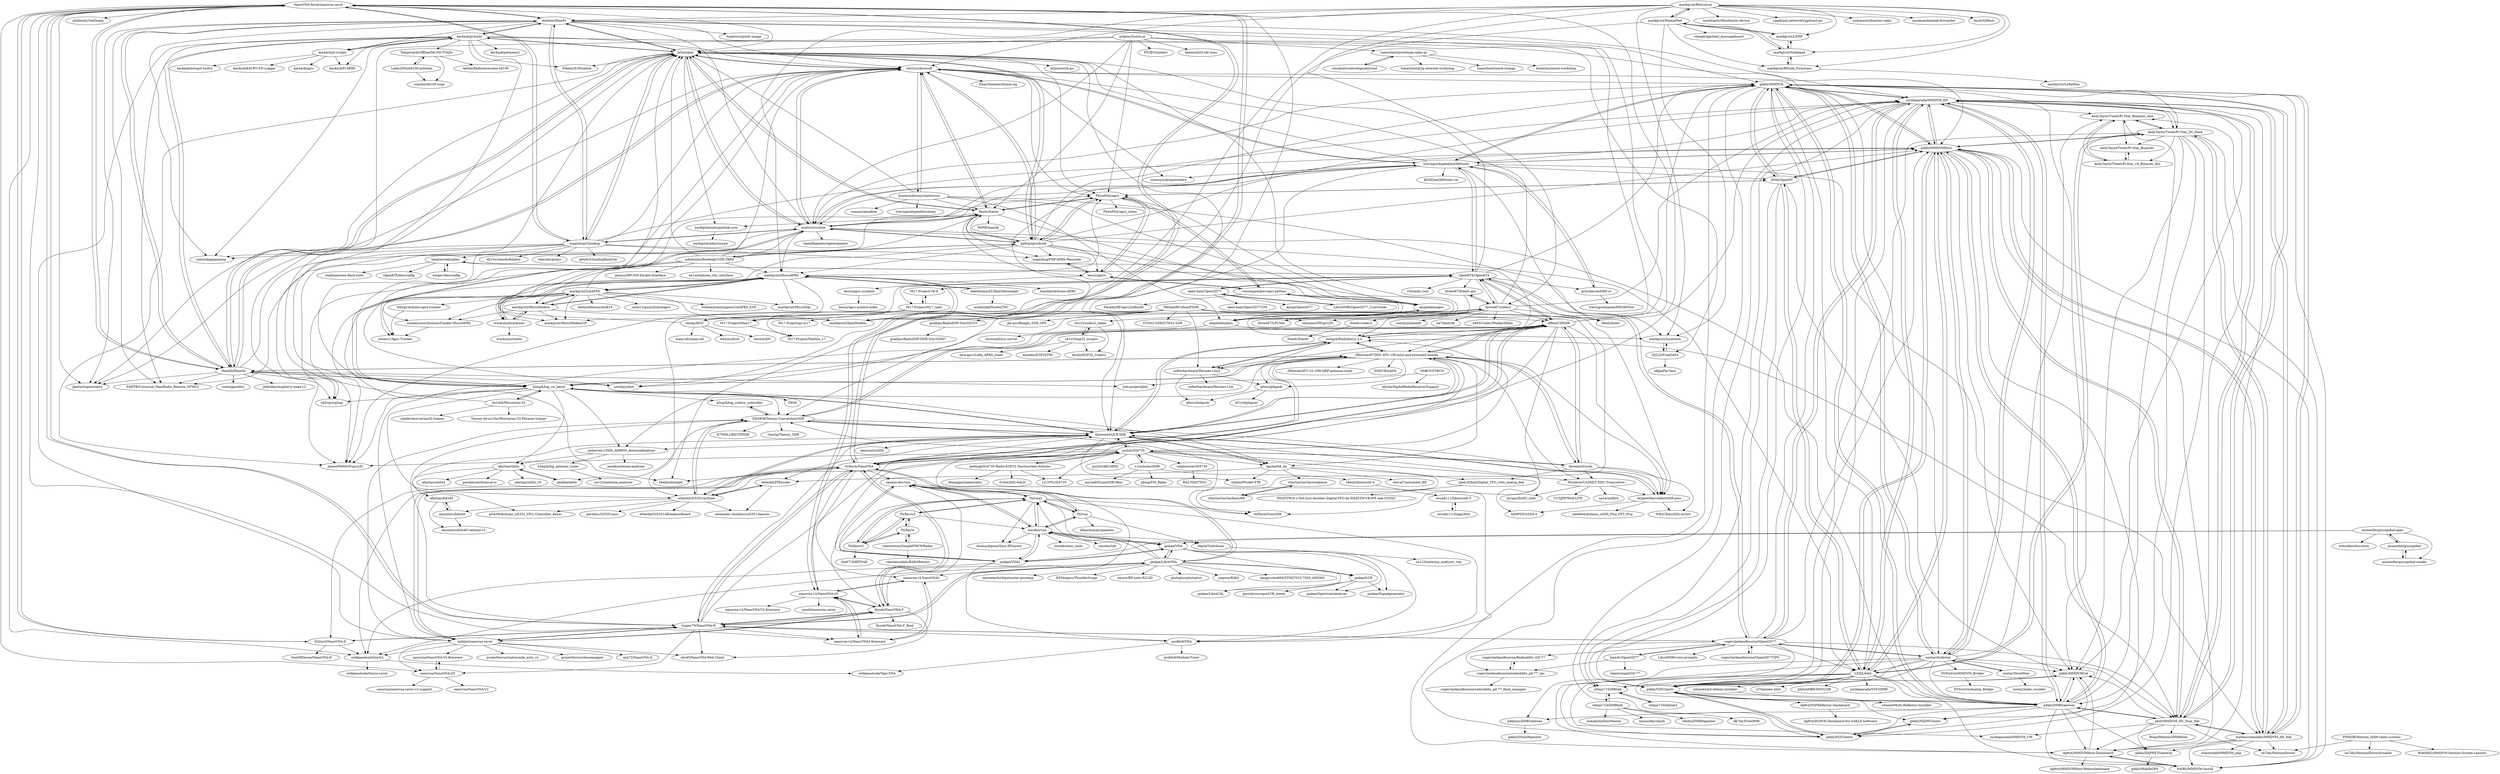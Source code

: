digraph G {
"nanovna/NanoVNA-V2-firmware" -> "nanovna/NanoVNA-QT"
"dslotter/HamPi" -> "km4ack/pi-build"
"dslotter/HamPi" -> "luigifcruz/pisdr-image" ["e"=1]
"dslotter/HamPi" -> "la5nta/pat"
"dslotter/HamPi" -> "km4ack/pi-scripts"
"dslotter/HamPi" -> "jketterl/openwebrx" ["e"=1]
"dslotter/HamPi" -> "g4klx/MMDVM"
"dslotter/HamPi" -> "wb2osz/direwolf"
"dslotter/HamPi" -> "pa3gsb/Radioberry-2.x"
"dslotter/HamPi" -> "nonoo/kappanhang"
"dslotter/HamPi" -> "juribeparada/MMDVM_HS"
"dslotter/HamPi" -> "Hamlib/Hamlib"
"dslotter/HamPi" -> "F4HTB/Universal_HamRadio_Remote_HTML5"
"dslotter/HamPi" -> "magicbug/Cloudlog"
"dslotter/HamPi" -> "NanoVNA-Saver/nanovna-saver"
"dslotter/HamPi" -> "sm0svx/svxlink"
"brannondorsey/chattervox" -> "wb2osz/direwolf"
"brannondorsey/chattervox" -> "markqvist/tncattach"
"brannondorsey/chattervox" -> "Xastir/Xastir"
"brannondorsey/chattervox" -> "ampledata/aprs"
"brannondorsey/chattervox" -> "ampledata/kiss"
"brannondorsey/chattervox" -> "la5nta/pat"
"brannondorsey/chattervox" -> "travisgoodspeed/loraham" ["e"=1]
"brannondorsey/chattervox" -> "sm0svx/svxlink"
"brannondorsey/chattervox" -> "romanz/amodem" ["e"=1]
"nanovna-v2/NanoVNA-QT" -> "nanovna-v2/NanoVNA2-firmware"
"nanovna-v2/NanoVNA-QT" -> "nanovna-v2/NanoVNA2"
"nanovna-v2/NanoVNA-QT" -> "nanovna-v2/NanoVNA-V2-firmware"
"nanovna-v2/NanoVNA-QT" -> "NanoVNA-Saver/nanovna-saver"
"nanovna-v2/NanoVNA-QT" -> "zarath/nanovna-saver"
"nanovna-v2/NanoVNA-QT" -> "flyoob/NanoVNA-F"
"Dfinitski/N7DDC-ATU-100-mini-and-extended-boards" -> "threeme3/QCX-SSB"
"Dfinitski/N7DDC-ATU-100-mini-and-extended-boards" -> "df8oe/UHSDR"
"Dfinitski/N7DDC-ATU-100-mini-and-extended-boards" -> "ArjanteMarvelde/uSDR-pico"
"Dfinitski/N7DDC-ATU-100-mini-and-extended-boards" -> "k3ng/k3ng_cw_keyer"
"Dfinitski/N7DDC-ATU-100-mini-and-extended-boards" -> "Dfinitski/ATU-10-10W-QRP-antenna-tuner"
"Dfinitski/N7DDC-ATU-100-mini-and-extended-boards" -> "softerhardware/Hermes-Lite2"
"Dfinitski/N7DDC-ATU-100-mini-and-extended-boards" -> "g0orx/pihpsdr"
"Dfinitski/N7DDC-ATU-100-mini-and-extended-boards" -> "pa3gsb/Radioberry-2.x"
"Dfinitski/N7DDC-ATU-100-mini-and-extended-boards" -> "ttrftech/NanoVNA"
"Dfinitski/N7DDC-ATU-100-mini-and-extended-boards" -> "kgoba/ft8_lib"
"Dfinitski/N7DDC-ATU-100-mini-and-extended-boards" -> "threeme3/usdx"
"Dfinitski/N7DDC-ATU-100-mini-and-extended-boards" -> "XGudron/UA3REO-DDC-Transceiver"
"Dfinitski/N7DDC-ATU-100-mini-and-extended-boards" -> "Hamlib/Hamlib"
"Dfinitski/N7DDC-ATU-100-mini-and-extended-boards" -> "WB2CBA/ADX"
"Dfinitski/N7DDC-ATU-100-mini-and-extended-boards" -> "jmharvey1/DDS_AD9850_AntennaAnalyzer"
"DiSlord/NanoVNA-D" -> "hugen79/NanoVNA-H"
"DiSlord/NanoVNA-D" -> "OneOfEleven/NanoVNA-H"
"DiSlord/NanoVNA-D" -> "erikkaashoek/tinySA"
"DiSlord/NanoVNA-D" -> "NanoVNA-Saver/nanovna-saver"
"hugen79/NanoVNA-H" -> "ttrftech/NanoVNA"
"hugen79/NanoVNA-H" -> "DiSlord/NanoVNA-D"
"hugen79/NanoVNA-H" -> "flyoob/NanoVNA-F"
"hugen79/NanoVNA-H" -> "mihtjel/nanovna-saver"
"hugen79/NanoVNA-H" -> "NanoVNA-Saver/nanovna-saver"
"hugen79/NanoVNA-H" -> "nanovna/NanoVNA-QT"
"hugen79/NanoVNA-H" -> "threeme3/QCX-SSB"
"hugen79/NanoVNA-H" -> "cho45/NanoVNA-Web-Client"
"hugen79/NanoVNA-H" -> "nanovna-v2/NanoVNA-QT"
"hugen79/NanoVNA-H" -> "rogerclarkmelbourne/OpenGD77"
"hugen79/NanoVNA-H" -> "nanovna-v2/NanoVNA2-firmware"
"hugen79/NanoVNA-H" -> "jankae/LibreVNA"
"hugen79/NanoVNA-H" -> "profdc9/VNA"
"hugen79/NanoVNA-H" -> "DD4WH/Teensy-ConvolutionSDR"
"hugen79/NanoVNA-H" -> "Dfinitski/N7DDC-ATU-100-mini-and-extended-boards"
"pa3gsb/Radioberry-2.x" -> "softerhardware/Hermes-Lite2"
"pa3gsb/Radioberry-2.x" -> "threeme3/QCX-SSB"
"pa3gsb/Radioberry-2.x" -> "g0orx/pihpsdr"
"pa3gsb/Radioberry-2.x" -> "df8oe/UHSDR"
"pa3gsb/Radioberry-2.x" -> "Dfinitski/N7DDC-ATU-100-mini-and-extended-boards"
"pa3gsb/Radioberry-2.x" -> "la5nta/pat"
"pa3gsb/Radioberry-2.x" -> "phl0/MMDVM_HS_Dual_Hat"
"df8oe/UHSDR" -> "threeme3/QCX-SSB"
"df8oe/UHSDR" -> "Dfinitski/N7DDC-ATU-100-mini-and-extended-boards"
"df8oe/UHSDR" -> "DD4WH/Teensy-ConvolutionSDR"
"df8oe/UHSDR" -> "pa3gsb/Radioberry-2.x"
"df8oe/UHSDR" -> "ttrftech/CentSDR"
"df8oe/UHSDR" -> "ArjanteMarvelde/uSDR-pico"
"df8oe/UHSDR" -> "softerhardware/Hermes-Lite2"
"df8oe/UHSDR" -> "mihtjel/nanovna-saver"
"df8oe/UHSDR" -> "ttrftech/NanoVNA"
"df8oe/UHSDR" -> "threeme3/usdx"
"df8oe/UHSDR" -> "g4klx/MMDVM"
"df8oe/UHSDR" -> "OpenRTX/OpenRTX"
"df8oe/UHSDR" -> "k3ng/k3ng_cw_keyer"
"df8oe/UHSDR" -> "juribeparada/MMDVM_HS"
"df8oe/UHSDR" -> "flyoob/NanoVNA-F"
"pu2clr/SI4735" -> "pe0mgb/SI4735-Radio-ESP32-Touchscreen-Arduino"
"pu2clr/SI4735" -> "threeme3/QCX-SSB"
"pu2clr/SI4735" -> "etherkit/Si5351Arduino"
"pu2clr/SI4735" -> "kgoba/ft8_lib"
"pu2clr/SI4735" -> "tjlab-jf3hzb/Digital_VFO_with_analog_dial"
"pu2clr/SI4735" -> "ttrftech/NanoVNA"
"pu2clr/SI4735" -> "threeme3/usdx"
"pu2clr/SI4735" -> "DD4WH/Teensy-ConvolutionSDR"
"pu2clr/SI4735" -> "11tools/msiSDR"
"pu2clr/SI4735" -> "LZ1PPL/Si4735"
"pu2clr/SI4735" -> "ralphxavier/SI4735"
"pu2clr/SI4735" -> "XGudron/UA3REO-DDC-Transceiver"
"pu2clr/SI4735" -> "pa3gsb/Radioberry-2.x"
"pu2clr/SI4735" -> "JamesP6000/WsprryPi" ["e"=1]
"pu2clr/SI4735" -> "pu2clr/AKC695X"
"ge0rg/aprsdroid" -> "Xastir/Xastir"
"ge0rg/aprsdroid" -> "PhirePhly/aprx"
"ge0rg/aprsdroid" -> "johnboiles/BaofengUV5R-TRRS"
"ge0rg/aprsdroid" -> "hessu/aprsc"
"ge0rg/aprsdroid" -> "wb2osz/direwolf"
"ge0rg/aprsdroid" -> "sm0svx/svxlink"
"ge0rg/aprsdroid" -> "la5nta/pat"
"ge0rg/aprsdroid" -> "markqvist/LibAPRS"
"ge0rg/aprsdroid" -> "markqvist/MicroAPRS"
"ge0rg/aprsdroid" -> "ampledata/aprs"
"ge0rg/aprsdroid" -> "ampledata/kiss"
"ge0rg/aprsdroid" -> "g4klx/MMDVM"
"ge0rg/aprsdroid" -> "magicbug/PHP-APRS-Passcode"
"ge0rg/aprsdroid" -> "juribeparada/MMDVM_HS"
"ge0rg/aprsdroid" -> "g4klx/MMDVMHost"
"drowe67/freedv-gui" -> "drowe67/codec2"
"drowe67/freedv-gui" -> "drowe67/LPCNet"
"sh123/codec2_talkie" -> "sh123/esp32_loraprs"
"sh123/codec2_talkie" -> "deulis/ESP32_Codec2"
"markqvist/Reticulum" -> "markqvist/NomadNet"
"markqvist/Reticulum" -> "markqvist/LXMF"
"markqvist/Reticulum" -> "markqvist/Sideband"
"markqvist/Reticulum" -> "markqvist/RNode_Firmware"
"markqvist/Reticulum" -> "meshtastic/Meshtastic-device" ["e"=1]
"markqvist/Reticulum" -> "yggdrasil-network/yggdrasil-go" ["e"=1]
"markqvist/Reticulum" -> "markqvist/tncattach"
"markqvist/Reticulum" -> "markqvist/OpenModem"
"markqvist/Reticulum" -> "wb2osz/direwolf"
"markqvist/Reticulum" -> "sudomesh/disaster-radio" ["e"=1]
"markqvist/Reticulum" -> "paulmandal/atak-forwarder" ["e"=1]
"markqvist/Reticulum" -> "dslotter/HamPi"
"markqvist/Reticulum" -> "drowe67/codec2"
"markqvist/Reticulum" -> "markqvist/MicroAPRS"
"markqvist/Reticulum" -> "faydr/QMesh" ["e"=1]
"ttrftech/NanoVNA" -> "hugen79/NanoVNA-H"
"ttrftech/NanoVNA" -> "mihtjel/nanovna-saver"
"ttrftech/NanoVNA" -> "flyoob/NanoVNA-F"
"ttrftech/NanoVNA" -> "NanoVNA-Saver/nanovna-saver"
"ttrftech/NanoVNA" -> "jankae/LibreVNA"
"ttrftech/NanoVNA" -> "Dfinitski/N7DDC-ATU-100-mini-and-extended-boards"
"ttrftech/NanoVNA" -> "threeme3/QCX-SSB"
"ttrftech/NanoVNA" -> "DiSlord/NanoVNA-D"
"ttrftech/NanoVNA" -> "f4exb/sdrangel" ["e"=1]
"ttrftech/NanoVNA" -> "nanovna-v2/NanoVNA2"
"ttrftech/NanoVNA" -> "pu2clr/SI4735"
"ttrftech/NanoVNA" -> "erikkaashoek/tinySA"
"ttrftech/NanoVNA" -> "nanovna-v2/NanoVNA-QT"
"ttrftech/NanoVNA" -> "xaxaxa-dev/vna"
"ttrftech/NanoVNA" -> "df8oe/UHSDR"
"Ttl/vna2" -> "Ttl/vna"
"Ttl/vna2" -> "loxodes/vna"
"Ttl/vna2" -> "xaxaxa-dev/vna"
"Ttl/vna2" -> "Ttl/fmcw3"
"Ttl/vna2" -> "jankae/VNA"
"Ttl/vna2" -> "profdc9/VNA"
"Ttl/vna2" -> "Ttl/fmcw2"
"Ttl/vna2" -> "jankae/VNA2"
"Ttl/vna2" -> "ttrftech/CentSDR"
"Ttl/vna2" -> "thomaslepoix/Qucs-RFlayout" ["e"=1]
"markqvist/MicroAPRS" -> "markqvist/MicroModem"
"markqvist/MicroAPRS" -> "markqvist/LibAPRS"
"markqvist/MicroAPRS" -> "markqvist/OpenModem"
"markqvist/MicroAPRS" -> "stanleyseow/ArduinoTracker-MicroAPRS"
"markqvist/MicroAPRS" -> "markqvist/MicroModemGP"
"markqvist/MicroAPRS" -> "trackuino/trackuino"
"markqvist/MicroAPRS" -> "jweers1/Aprs-Tracker"
"markqvist/MicroAPRS" -> "markqvist/MicroDigi"
"markqvist/MicroAPRS" -> "dalethomas81/HamMessenger"
"markqvist/MicroAPRS" -> "handiko/Arduino-APRS"
"markqvist/MicroAPRS" -> "JamesP6000/WsprryPi" ["e"=1]
"markqvist/MicroAPRS" -> "PhirePhly/aprx"
"Hamlib/Hamlib" -> "la5nta/pat"
"Hamlib/Hamlib" -> "csete/gpredict" ["e"=1]
"Hamlib/Hamlib" -> "wb2osz/direwolf"
"Hamlib/Hamlib" -> "k3ng/k3ng_cw_keyer"
"Hamlib/Hamlib" -> "ok2cqr/cqrlog"
"Hamlib/Hamlib" -> "km4ack/pi-build"
"Hamlib/Hamlib" -> "Dfinitski/N7DDC-ATU-100-mini-and-extended-boards"
"Hamlib/Hamlib" -> "jketterl/openwebrx" ["e"=1]
"Hamlib/Hamlib" -> "dslotter/HamPi"
"Hamlib/Hamlib" -> "Xastir/Xastir"
"Hamlib/Hamlib" -> "jtdx-project/jtdx"
"Hamlib/Hamlib" -> "F4HTB/Universal_HamRadio_Remote_HTML5"
"Hamlib/Hamlib" -> "jekhokie/raspberry-noaa-v2" ["e"=1]
"Hamlib/Hamlib" -> "szechyjs/dsd" ["e"=1]
"Hamlib/Hamlib" -> "NanoVNA-Saver/nanovna-saver"
"markqvist/MicroModem" -> "markqvist/MicroAPRS"
"markqvist/MicroModem" -> "markqvist/LibAPRS"
"markqvist/MicroModem" -> "markqvist/MicroModemGP"
"markqvist/MicroModem" -> "trackuino/trackuino"
"markqvist/MicroModem" -> "markqvist/OpenModem"
"markqvist/MicroModem" -> "stanleyseow/ArduinoTracker-MicroAPRS"
"travisgoodspeed/md380tools" -> "pchickey/md380-re"
"travisgoodspeed/md380tools" -> "g4klx/MMDVMHost"
"travisgoodspeed/md380tools" -> "g4klx/MMDVM"
"travisgoodspeed/md380tools" -> "juribeparada/MMDVM_HS"
"travisgoodspeed/md380tools" -> "wb2osz/direwolf"
"travisgoodspeed/md380tools" -> "OpenRTX/OpenRTX"
"travisgoodspeed/md380tools" -> "szechyjs/dsd" ["e"=1]
"travisgoodspeed/md380tools" -> "KD4Z/md380tools-vm"
"travisgoodspeed/md380tools" -> "simonyiszk/openwebrx" ["e"=1]
"travisgoodspeed/md380tools" -> "sm0svx/svxlink"
"travisgoodspeed/md380tools" -> "f4exb/dsdcc" ["e"=1]
"travisgoodspeed/md380tools" -> "mathisschmieder/MMDVM_HS_Hat"
"travisgoodspeed/md380tools" -> "la5nta/pat"
"travisgoodspeed/md380tools" -> "f4exb/sdrangel" ["e"=1]
"travisgoodspeed/md380tools" -> "dl5di/OpenDV"
"ericek111/libmirisdr-5" -> "ericek111/SoapyMiri"
"open-ham/OpenGD77" -> "LibreDMR/OpenGD77_UserGuide"
"open-ham/OpenGD77" -> "open-ham/OpenGD77CPS"
"open-ham/OpenGD77" -> "OpenRTX/OpenRTX"
"open-ham/OpenGD77" -> "ajorg/OpenGD77"
"skuep/AIOC" -> "wb2osz/hrot"
"skuep/AIOC" -> "tmiw/ezDV" ["e"=1]
"skuep/AIOC" -> "drowe67/codec2"
"skuep/AIOC" -> "la5nta/pat"
"skuep/AIOC" -> "maia-sdr/maia-sdr" ["e"=1]
"DD4WH/Teensy-ConvolutionSDR" -> "K7MDL2/KEITHSDR"
"DD4WH/Teensy-ConvolutionSDR" -> "threeme3/QCX-SSB"
"DD4WH/Teensy-ConvolutionSDR" -> "etherkit/Si5351Arduino"
"DD4WH/Teensy-ConvolutionSDR" -> "rheslip/Teensy_SDR"
"DD4WH/Teensy-ConvolutionSDR" -> "ttrftech/CentSDR"
"DD4WH/Teensy-ConvolutionSDR" -> "k3ng/k3ng_rotator_controller"
"DD4WH/Teensy-ConvolutionSDR" -> "df8oe/UHSDR"
"DD4WH/Teensy-ConvolutionSDR" -> "phdlee/ubitx"
"DD4WH/Teensy-ConvolutionSDR" -> "ArjanteMarvelde/uSDR-pico"
"loxodes/vna" -> "Ttl/vna2"
"loxodes/vna" -> "xaxaxa-dev/vna"
"loxodes/vna" -> "jankae/VNA"
"loxodes/vna" -> "Ttl/vna"
"loxodes/vna" -> "jankae/VNA2"
"loxodes/vna" -> "thomaslepoix/Qucs-RFlayout" ["e"=1]
"loxodes/vna" -> "loxodes/tdr"
"loxodes/vna" -> "loxodes/emc_tools"
"loxodes/vna" -> "f4goh/VnArduino"
"wb2osz/direwolf" -> "la5nta/pat"
"wb2osz/direwolf" -> "Xastir/Xastir"
"wb2osz/direwolf" -> "Hamlib/Hamlib"
"wb2osz/direwolf" -> "travisgoodspeed/md380tools"
"wb2osz/direwolf" -> "ge0rg/aprsdroid"
"wb2osz/direwolf" -> "sm0svx/svxlink"
"wb2osz/direwolf" -> "PhirePhly/aprx"
"wb2osz/direwolf" -> "g4klx/MMDVM"
"wb2osz/direwolf" -> "g4klx/MMDVMHost"
"wb2osz/direwolf" -> "jketterl/openwebrx" ["e"=1]
"wb2osz/direwolf" -> "brannondorsey/chattervox"
"wb2osz/direwolf" -> "simonyiszk/openwebrx" ["e"=1]
"wb2osz/direwolf" -> "EliasOenal/multimon-ng" ["e"=1]
"wb2osz/direwolf" -> "f4exb/sdrangel" ["e"=1]
"wb2osz/direwolf" -> "szechyjs/dsd" ["e"=1]
"flyoob/NanoVNA-F" -> "mihtjel/nanovna-saver"
"flyoob/NanoVNA-F" -> "ttrftech/NanoVNA"
"flyoob/NanoVNA-F" -> "hugen79/NanoVNA-H"
"flyoob/NanoVNA-F" -> "nanovna-v2/NanoVNA-QT"
"flyoob/NanoVNA-F" -> "flyoob/NanoVNA-F_Boot"
"flyoob/NanoVNA-F" -> "cho45/NanoVNA-Web-Client"
"flyoob/NanoVNA-F" -> "xaxaxa-dev/vna"
"mihtjel/nanovna-saver" -> "ttrftech/NanoVNA"
"mihtjel/nanovna-saver" -> "flyoob/NanoVNA-F"
"mihtjel/nanovna-saver" -> "hugen79/NanoVNA-H"
"mihtjel/nanovna-saver" -> "cho45/NanoVNA-Web-Client"
"mihtjel/nanovna-saver" -> "nanovna/NanoVNA-QT"
"mihtjel/nanovna-saver" -> "projecthorus/radiosonde_auto_rx" ["e"=1]
"mihtjel/nanovna-saver" -> "projecthorus/chasemapper" ["e"=1]
"mihtjel/nanovna-saver" -> "nanovna/NanoVNA-V2-firmware"
"mihtjel/nanovna-saver" -> "qrp73/NanoVNA-Q"
"mihtjel/nanovna-saver" -> "erikkaashoek/tinySA"
"mihtjel/nanovna-saver" -> "DD4WH/Teensy-ConvolutionSDR"
"threeme3/usdx" -> "ArjanteMarvelde/uSDR-pico"
"threeme3/usdx" -> "Dfinitski/N7DDC-ATU-100-mini-and-extended-boards"
"threeme3/usdx" -> "pu2clr/SI4735"
"threeme3/usdx" -> "XGudron/UA3REO-DDC-Transceiver"
"threeme3/usdx" -> "tjlab-jf3hzb/Digital_VFO_with_analog_dial"
"threeme3/usdx" -> "df8oe/UHSDR"
"threeme3/usdx" -> "WB2CBA/uSDX-mOnO"
"urlgrey/hsmm-pi" -> "sm0svx/svxlink"
"urlgrey/hsmm-pi" -> "tomeshnet/prototype-cjdns-pi"
"urlgrey/hsmm-pi" -> "la5nta/pat"
"urlgrey/hsmm-pi" -> "threeme3/WsprryPi" ["e"=1]
"urlgrey/hsmm-pi" -> "Xastir/Xastir"
"urlgrey/hsmm-pi" -> "JamesP6000/WsprryPi" ["e"=1]
"urlgrey/hsmm-pi" -> "PhirePhly/aprx"
"urlgrey/hsmm-pi" -> "keenerd/rtl-sdr-misc" ["e"=1]
"urlgrey/hsmm-pi" -> "F5OEO/rpidatv" ["e"=1]
"drowe67/codec2" -> "drowe67/freedv-gui"
"drowe67/codec2" -> "drowe67/LPCNet"
"drowe67/codec2" -> "sh123/codec2_talkie"
"drowe67/codec2" -> "OpenRTX/OpenRTX"
"drowe67/codec2" -> "f4exb/dsdcc" ["e"=1]
"drowe67/codec2" -> "szechyjs/mbelib" ["e"=1]
"drowe67/codec2" -> "pa3gsb/Radioberry-2.x"
"drowe67/codec2" -> "wb2osz/direwolf"
"drowe67/codec2" -> "szechyjs/dsd" ["e"=1]
"drowe67/codec2" -> "ha7ilm/csdr" ["e"=1]
"drowe67/codec2" -> "df8oe/UHSDR"
"drowe67/codec2" -> "freedv/codec2"
"drowe67/codec2" -> "juribeparada/MMDVM_HS"
"drowe67/codec2" -> "skuep/AIOC"
"drowe67/codec2" -> "x893/Codec2WalkieTalkie"
"f4exb/libmirisdr-4" -> "ericek111/libmirisdr-5"
"Links2004/x6100-armbian" -> "TemporarilyOffline/X6100-TOADs"
"Links2004/x6100-armbian" -> "sstjohn/x6100-wspr"
"XGudron/UA3REO-DDC-Transceiver" -> "UU5JPP/Wolf-LITE"
"XGudron/UA3REO-DDC-Transceiver" -> "ua1arn/hftrx"
"XGudron/UA3REO-DDC-Transceiver" -> "ArjanteMarvelde/uSDR-pico"
"XGudron/UA3REO-DDC-Transceiver" -> "ik1xpv/ExtIO_sddc" ["e"=1]
"johnboiles/BaofengUV5R-TRRS" -> "ge0rg/aprsdroid"
"johnboiles/BaofengUV5R-TRRS" -> "markqvist/MicroAPRS"
"johnboiles/BaofengUV5R-TRRS" -> "markqvist/MicroModem"
"johnboiles/BaofengUV5R-TRRS" -> "wb2osz/direwolf"
"johnboiles/BaofengUV5R-TRRS" -> "jaymzx/RPi-WD-Packet-Interface"
"johnboiles/BaofengUV5R-TRRS" -> "la5nta/pat"
"johnboiles/BaofengUV5R-TRRS" -> "sm0svx/svxlink"
"johnboiles/BaofengUV5R-TRRS" -> "JamesP6000/WsprryPi" ["e"=1]
"johnboiles/BaofengUV5R-TRRS" -> "4x1md/phone_rtty_interface"
"johnboiles/BaofengUV5R-TRRS" -> "markqvist/MicroModemGP"
"magicbug/Cloudlog" -> "ok2cqr/cqrlog"
"magicbug/Cloudlog" -> "la5nta/pat"
"magicbug/Cloudlog" -> "jketterl/openwebrx" ["e"=1]
"magicbug/Cloudlog" -> "sm0svx/svxlink"
"magicbug/Cloudlog" -> "wb2osz/direwolf"
"magicbug/Cloudlog" -> "dslotter/HamPi"
"magicbug/Cloudlog" -> "dh1tw/remoteRotator"
"magicbug/Cloudlog" -> "g4klx/MMDVMHost"
"magicbug/Cloudlog" -> "hmatuschek/qdmr"
"magicbug/Cloudlog" -> "ctjacobs/pyqso"
"magicbug/Cloudlog" -> "nonoo/kappanhang"
"magicbug/Cloudlog" -> "magicbug/PHP-APRS-Passcode"
"magicbug/Cloudlog" -> "g0wfv/CloudlogBashCat"
"magicbug/Cloudlog" -> "NanoVNA-Saver/nanovna-saver"
"magicbug/Cloudlog" -> "Dfinitski/N7DDC-ATU-100-mini-and-extended-boards"
"lukeweston/SimpleFMCWRadar" -> "Ttl/fmcw"
"lukeweston/SimpleFMCWRadar" -> "reactancelabs/RADARduino"
"jankae/LibreVNA" -> "jankae/VNA"
"jankae/LibreVNA" -> "ttrftech/NanoVNA"
"jankae/LibreVNA" -> "nanovna-v2/NanoVNA2"
"jankae/LibreVNA" -> "Ttl/vna2"
"jankae/LibreVNA" -> "hugen79/NanoVNA-H"
"jankae/LibreVNA" -> "jankae/LCR"
"jankae/LibreVNA" -> "jankae/LibreCAL"
"jankae/LibreVNA" -> "loxodes/vna"
"jankae/LibreVNA" -> "plutoplus/plutoplus" ["e"=1]
"jankae/LibreVNA" -> "yaqwsx/KiKit" ["e"=1]
"jankae/LibreVNA" -> "kangyuzhe666/ZYNQ7010-7020_AD9363" ["e"=1]
"jankae/LibreVNA" -> "newaetech/chipshouter-picoemp" ["e"=1]
"jankae/LibreVNA" -> "EEVengers/ThunderScope" ["e"=1]
"jankae/LibreVNA" -> "easyw/RF-tools-KiCAD" ["e"=1]
"jankae/LibreVNA" -> "erikkaashoek/tinySA"
"MichaelRColton/PSDR" -> "df8oe/UHSDR"
"MichaelRColton/PSDR" -> "ttrftech/CentSDR"
"MichaelRColton/PSDR" -> "JamesP6000/WsprryPi" ["e"=1]
"MichaelRColton/PSDR" -> "etherkit/Si5351Arduino"
"MichaelRColton/PSDR" -> "gcallipo/RadioDSP-Stm32f103"
"MichaelRColton/PSDR" -> "DD4WH/Teensy-ConvolutionSDR"
"MichaelRColton/PSDR" -> "STM32-SDR/STM32-SDR"
"MichaelRColton/PSDR" -> "ArjanteMarvelde/uSDR-pico"
"MichaelRColton/PSDR" -> "threeme3/WsprryPi" ["e"=1]
"MichaelRColton/PSDR" -> "softerhardware/Hermes-Lite2"
"MichaelRColton/PSDR" -> "jks-prv/Beagle_SDR_GPS" ["e"=1]
"nanovna-v2/NanoVNA2" -> "nanovna-v2/NanoVNA2-firmware"
"nanovna-v2/NanoVNA2" -> "nanovna-v2/NanoVNA-QT"
"afarhan/ubitx" -> "phdlee/ubitx"
"afarhan/ubitx" -> "afarhan/bitx40"
"afarhan/ubitx" -> "pavelmc/arduino-arcs"
"afarhan/ubitx" -> "afarhan/ubitx_v5"
"afarhan/ubitx" -> "afarhan/ubitx4"
"ArjanteMarvelde/uSDR-pico" -> "KD9PDP/uSDX-x"
"ArjanteMarvelde/uSDR-pico" -> "threeme3/QCX-SSB"
"ArjanteMarvelde/uSDR-pico" -> "kaefe64/Arduino_uSDX_Pico_FFT_Proj"
"ArjanteMarvelde/uSDR-pico" -> "WB2CBA/uSDX-mOnO"
"jankae/VNA" -> "jankae/VNA2"
"jankae/VNA" -> "jankae/Signalgenerator"
"jankae/VNA" -> "jankae/SpectrumAnalyzer"
"jankae/VNA" -> "loxodes/vna"
"jankae/VNA" -> "jankae/LibreVNA"
"jankae/VNA" -> "jankae/LCR"
"jankae/VNA" -> "profdc9/VNA"
"jankae/VNA2" -> "jankae/VNA"
"jankae/VNA2" -> "loxodes/vna"
"jankae/VNA2" -> "xaxaxa-dev/vna"
"jankae/VNA2" -> "profdc9/VNA"
"jankae/VNA2" -> "erikkaashoek/tinySA"
"LX3JL/xlxd" -> "n5amd/xlxd-debian-installer"
"LX3JL/xlxd" -> "n0mjs710/HBlink"
"LX3JL/xlxd" -> "g4klx/YSFClients"
"LX3JL/xlxd" -> "g4klx/MMDVMHost"
"LX3JL/xlxd" -> "N4IRS/MMDVM-Install"
"LX3JL/xlxd" -> "g4klx/DMRGateway"
"LX3JL/xlxd" -> "AndyTaylorTweet/Pi-Star_DV_Dash"
"LX3JL/xlxd" -> "dl5di/OpenDV"
"LX3JL/xlxd" -> "juribeparada/YSF2DMR"
"LX3JL/xlxd" -> "n7tae/new-xlxd"
"LX3JL/xlxd" -> "juribeparada/MMDVM_HS"
"LX3JL/xlxd" -> "juribeparada/MMDVM_CM"
"LX3JL/xlxd" -> "phl0/AMBE3003USB"
"LX3JL/xlxd" -> "g4klx/P25Clients"
"jankae/LCR" -> "jankae/SpectrumAnalyzer"
"jankae/LCR" -> "jankae/Signalgenerator"
"jankae/LCR" -> "jankae/LibreCAL"
"jankae/LCR" -> "gavinlyonsrepo/LCR_meter"
"gcallipo/RadioDSP-Stm32f103" -> "gcallipo/RadioDSP-DNR-Stm32f407"
"markqvist/NomadNet" -> "markqvist/Sideband"
"markqvist/NomadNet" -> "markqvist/LXMF"
"markqvist/NomadNet" -> "markqvist/Reticulum"
"markqvist/NomadNet" -> "markqvist/RNode_Firmware"
"markqvist/NomadNet" -> "markqvist/OpenModem"
"markqvist/NomadNet" -> "markqvist/tncattach"
"markqvist/NomadNet" -> "chengtripp/lxmf_messageboard"
"NanoVNA-Saver/nanovna-saver" -> "hugen79/NanoVNA-H"
"NanoVNA-Saver/nanovna-saver" -> "nanovna-v2/NanoVNA-QT"
"NanoVNA-Saver/nanovna-saver" -> "ttrftech/NanoVNA"
"NanoVNA-Saver/nanovna-saver" -> "DiSlord/NanoVNA-D"
"NanoVNA-Saver/nanovna-saver" -> "erikkaashoek/tinySA"
"NanoVNA-Saver/nanovna-saver" -> "threeme3/QCX-SSB"
"NanoVNA-Saver/nanovna-saver" -> "nanovna-v2/NanoVNA2-firmware"
"NanoVNA-Saver/nanovna-saver" -> "flyoob/NanoVNA-F"
"NanoVNA-Saver/nanovna-saver" -> "nanovna/NanoVNA-QT"
"NanoVNA-Saver/nanovna-saver" -> "dslotter/HamPi"
"NanoVNA-Saver/nanovna-saver" -> "magicbug/Cloudlog"
"NanoVNA-Saver/nanovna-saver" -> "Hamlib/Hamlib"
"NanoVNA-Saver/nanovna-saver" -> "jketterl/openwebrx" ["e"=1]
"NanoVNA-Saver/nanovna-saver" -> "la5nta/pat"
"NanoVNA-Saver/nanovna-saver" -> "altillimity/SatDump" ["e"=1]
"TemporarilyOffline/X6100-TOADs" -> "Links2004/x6100-armbian"
"TemporarilyOffline/X6100-TOADs" -> "AetherRadio/awesome-x6100"
"TemporarilyOffline/X6100-TOADs" -> "sstjohn/x6100-wspr"
"markqvist/Sideband" -> "markqvist/LXMF"
"markqvist/Sideband" -> "markqvist/NomadNet"
"markqvist/Sideband" -> "markqvist/RNode_Firmware"
"billygr/arduino-aprs-tracker" -> "jweers1/Aprs-Tracker"
"trackuino/trackuino" -> "trackuino/shield"
"trackuino/trackuino" -> "markqvist/LibAPRS"
"trackuino/trackuino" -> "markqvist/MicroAPRS"
"trackuino/trackuino" -> "markqvist/MicroModem"
"azonenberg/scopehal-apps" -> "azonenberg/scopehal"
"azonenberg/scopehal-apps" -> "azonenberg/scopehal-cmake"
"azonenberg/scopehal-apps" -> "jankae/VNA"
"azonenberg/scopehal-apps" -> "jankae/VNA2"
"azonenberg/scopehal-apps" -> "orbcode/orbuculum" ["e"=1]
"Ttl/fmcw" -> "Ttl/fmcw2"
"Ttl/fmcw" -> "lukeweston/SimpleFMCWRadar"
"Ttl/fmcw" -> "Ttl/fmcw3"
"markqvist/LXMF" -> "markqvist/Sideband"
"markqvist/LXMF" -> "markqvist/NomadNet"
"cloudnativedevelopment/cnd" -> "tomeshnet/prototype-cjdns-pi"
"k3ng/k3ng_cw_keyer" -> "threeme3/QCX-SSB"
"k3ng/k3ng_cw_keyer" -> "Dfinitski/N7DDC-ATU-100-mini-and-extended-boards"
"k3ng/k3ng_cw_keyer" -> "oe1wkl/Morserino-32"
"k3ng/k3ng_cw_keyer" -> "JamesP6000/WsprryPi" ["e"=1]
"k3ng/k3ng_cw_keyer" -> "k3ng/k3ng_rotator_controller"
"k3ng/k3ng_cw_keyer" -> "ok2cqr/cqrlog"
"k3ng/k3ng_cw_keyer" -> "sm0svx/svxlink"
"k3ng/k3ng_cw_keyer" -> "etherkit/Si5351Arduino"
"k3ng/k3ng_cw_keyer" -> "la5nta/pat"
"k3ng/k3ng_cw_keyer" -> "DD4WH/Teensy-ConvolutionSDR"
"k3ng/k3ng_cw_keyer" -> "afarhan/ubitx"
"k3ng/k3ng_cw_keyer" -> "kgoba/ft8_lib"
"k3ng/k3ng_cw_keyer" -> "Hamlib/Hamlib"
"k3ng/k3ng_cw_keyer" -> "jmharvey1/DDS_AD9850_AntennaAnalyzer"
"k3ng/k3ng_cw_keyer" -> "Tlf/tlf"
"nostar/DroidStar" -> "nostar/dudestar"
"nostar/DroidStar" -> "nostar/imbe_vocoder"
"N4IRS/MMDVM-Install" -> "dg9vh/MMDVMHost-Dashboard"
"g4klx/DMRGateway" -> "g4klx/MMDVMCal"
"g4klx/DMRGateway" -> "g4klx/MMDVMHost"
"g4klx/DMRGateway" -> "g4klx/YSFClients"
"g4klx/DMRGateway" -> "g4klx/NXDNClients"
"g4klx/DMRGateway" -> "g4klx/MMDVM"
"g4klx/DMRGateway" -> "g4klx/P25Clients"
"g4klx/DMRGateway" -> "N4IRS/MMDVM-Install"
"g4klx/DMRGateway" -> "dg9vh/MMDVMHost-Dashboard"
"g4klx/DMRGateway" -> "juribeparada/MMDVM_HS"
"g4klx/DMRGateway" -> "g4klx/DAPNETGateway"
"g4klx/DMRGateway" -> "phl0/MMDVM_HS_Dual_Hat"
"g4klx/DMRGateway" -> "g4klx/ircDDBGateway"
"g4klx/DMRGateway" -> "AndyTaylorTweet/Pi-Star_Binaries_sbin"
"g4klx/MMDVMHost" -> "g4klx/MMDVM"
"g4klx/MMDVMHost" -> "juribeparada/MMDVM_HS"
"g4klx/MMDVMHost" -> "g4klx/DMRGateway"
"g4klx/MMDVMHost" -> "g4klx/MMDVMCal"
"g4klx/MMDVMHost" -> "g4klx/YSFClients"
"g4klx/MMDVMHost" -> "dg9vh/MMDVMHost-Dashboard"
"g4klx/MMDVMHost" -> "AndyTaylorTweet/Pi-Star_DV_Dash"
"g4klx/MMDVMHost" -> "dl5di/OpenDV"
"g4klx/MMDVMHost" -> "LX3JL/xlxd"
"g4klx/MMDVMHost" -> "phl0/MMDVM_HS_Dual_Hat"
"g4klx/MMDVMHost" -> "g4klx/P25Clients"
"g4klx/MMDVMHost" -> "mathisschmieder/MMDVM_HS_Hat"
"g4klx/MMDVMHost" -> "N4IRS/MMDVM-Install"
"g4klx/MMDVMHost" -> "nostar/dudestar"
"g4klx/MMDVMHost" -> "travisgoodspeed/md380tools"
"g4klx/P25Clients" -> "g4klx/NXDNClients"
"g4klx/P25Clients" -> "g4klx/YSFClients"
"juribeparada/MMDVM_HS" -> "g4klx/MMDVMHost"
"juribeparada/MMDVM_HS" -> "mathisschmieder/MMDVM_HS_Hat"
"juribeparada/MMDVM_HS" -> "g4klx/MMDVM"
"juribeparada/MMDVM_HS" -> "phl0/MMDVM_HS_Dual_Hat"
"juribeparada/MMDVM_HS" -> "AndyTaylorTweet/Pi-Star_DV_Dash"
"juribeparada/MMDVM_HS" -> "g4klx/DMRGateway"
"juribeparada/MMDVM_HS" -> "nostar/dudestar"
"juribeparada/MMDVM_HS" -> "g4klx/YSFClients"
"juribeparada/MMDVM_HS" -> "g4klx/MMDVMCal"
"juribeparada/MMDVM_HS" -> "n0mjs710/HBlink"
"juribeparada/MMDVM_HS" -> "rogerclarkmelbourne/OpenGD77"
"juribeparada/MMDVM_HS" -> "dg9vh/MMDVMHost-Dashboard"
"juribeparada/MMDVM_HS" -> "g4klx/P25Clients"
"juribeparada/MMDVM_HS" -> "AndyTaylorTweet/Pi-Star_Binaries_sbin"
"juribeparada/MMDVM_HS" -> "LX3JL/xlxd"
"n0mjs710/HBlink" -> "n0mjs710/hblink3"
"n0mjs710/HBlink" -> "n0mjs710/DMRlink"
"k3ng/k3ng_rotator_controller" -> "DD4WH/Teensy-ConvolutionSDR"
"DJ2LS/FreeDATA" -> "n8jja/Pat-Vara"
"DJ2LS/FreeDATA" -> "markqvist/tncattach"
"M17-Project/M17_spec" -> "M17-Project/TR-9"
"M17-Project/M17_spec" -> "M17-Project/Module_17"
"M17-Project/M17_spec" -> "M17-Project/Mini17"
"M17-Project/M17_spec" -> "M17-Project/gr-m17"
"M17-Project/Mini17" -> "M17-Project/Module_17"
"M17-Project/TR-9" -> "M17-Project/M17_spec"
"kgoba/ft8_lib" -> "rtmrtmrtmrtm/weakmon"
"kgoba/ft8_lib" -> "rtmrtmrtmrtm/basicft8"
"kgoba/ft8_lib" -> "chillmf/Pocket-FT8"
"kgoba/ft8_lib" -> "etherkit/JTEncode"
"kgoba/ft8_lib" -> "ckoval7/automate_ft8"
"kgoba/ft8_lib" -> "threeme3/QCX-SSB"
"pchickey/md380-re" -> "travisgoodspeed/MD380Tool"
"pchickey/md380-re" -> "travisgoodspeed/md380tools"
"sm0svx/svxlink" -> "g4klx/MMDVMHost"
"sm0svx/svxlink" -> "la5nta/pat"
"sm0svx/svxlink" -> "Xastir/Xastir"
"sm0svx/svxlink" -> "wb2osz/direwolf"
"sm0svx/svxlink" -> "ge0rg/aprsdroid"
"sm0svx/svxlink" -> "k3ng/k3ng_cw_keyer"
"sm0svx/svxlink" -> "juribeparada/MMDVM_HS"
"sm0svx/svxlink" -> "travisgoodspeed/md380tools"
"sm0svx/svxlink" -> "OpenRepeater/openrepeater"
"sm0svx/svxlink" -> "g4klx/MMDVM"
"sm0svx/svxlink" -> "F4HTB/Universal_HamRadio_Remote_HTML5"
"sm0svx/svxlink" -> "g4klx/DMRGateway"
"sm0svx/svxlink" -> "markqvist/MicroAPRS"
"sm0svx/svxlink" -> "LX3JL/xlxd"
"sm0svx/svxlink" -> "magicbug/Cloudlog"
"threeme3/QCX-SSB" -> "ArjanteMarvelde/uSDR-pico"
"threeme3/QCX-SSB" -> "DD4WH/Teensy-ConvolutionSDR"
"threeme3/QCX-SSB" -> "df8oe/UHSDR"
"threeme3/QCX-SSB" -> "Dfinitski/N7DDC-ATU-100-mini-and-extended-boards"
"threeme3/QCX-SSB" -> "etherkit/Si5351Arduino"
"threeme3/QCX-SSB" -> "k3ng/k3ng_cw_keyer"
"threeme3/QCX-SSB" -> "chillmf/Pocket-FT8"
"threeme3/QCX-SSB" -> "kgoba/ft8_lib"
"threeme3/QCX-SSB" -> "pa3gsb/Radioberry-2.x"
"threeme3/QCX-SSB" -> "prt459/Arduino_si5351_VFO_Controller_Keyer"
"threeme3/QCX-SSB" -> "kamocat/uSDX"
"threeme3/QCX-SSB" -> "KD9PDP/uSDX-x"
"threeme3/QCX-SSB" -> "jmharvey1/DDS_AD9850_AntennaAnalyzer"
"threeme3/QCX-SSB" -> "pu2clr/SI4735"
"threeme3/QCX-SSB" -> "etherkit/JTEncode"
"tjlab-jf3hzb/Digital_VFO_with_analog_dial" -> "WA2FZW/It-s-Not-Just-Another-Digital-VFO-by-WA2FZW-VK3PE-and-G3ZQC"
"km4ack/pi-scripts" -> "km4ack/Pi-APRS"
"km4ack/pi-scripts" -> "km4ack/pi-build"
"km4ack/pi-scripts" -> "km4ack/hotspot-tools2"
"km4ack/pi-scripts" -> "km4ack/K4CPO-FD-Logger"
"km4ack/pi-scripts" -> "km4ack/aprs"
"dalethomas81/HamMessenger" -> "markqvist/MicroAPRS"
"dalethomas81/HamMessenger" -> "mobilinkd/NucleoTNC"
"OpenRTX/OpenRTX" -> "hmatuschek/qdmr"
"OpenRTX/OpenRTX" -> "open-ham/OpenGD77"
"OpenRTX/OpenRTX" -> "travisgoodspeed/md380tools"
"OpenRTX/OpenRTX" -> "rogerclarkmelbourne/OpenGD77"
"OpenRTX/OpenRTX" -> "pchickey/md380-re"
"OpenRTX/OpenRTX" -> "drowe67/freedv-gui"
"OpenRTX/OpenRTX" -> "M17-Project/Mini17"
"OpenRTX/OpenRTX" -> "M17-Project/M17_spec"
"OpenRTX/OpenRTX" -> "g4klx/MMDVM"
"OpenRTX/OpenRTX" -> "la5nta/pat"
"OpenRTX/OpenRTX" -> "M17-Project/TR-9"
"OpenRTX/OpenRTX" -> "f4exb/dsdcc" ["e"=1]
"OpenRTX/OpenRTX" -> "v0l/radio_tool"
"OpenRTX/OpenRTX" -> "df8oe/UHSDR"
"OpenRTX/OpenRTX" -> "drowe67/codec2"
"etherkit/Si5351Arduino" -> "etherkit/JTEncode"
"etherkit/Si5351Arduino" -> "DD4WH/Teensy-ConvolutionSDR"
"etherkit/Si5351Arduino" -> "threeme3/QCX-SSB"
"etherkit/Si5351Arduino" -> "prt459/Arduino_si5351_VFO_Controller_Keyer"
"etherkit/Si5351Arduino" -> "pavelmc/Si5351mcu"
"etherkit/Si5351Arduino" -> "etherkit/Si5351ABreakoutBoard"
"etherkit/Si5351Arduino" -> "amunters/bitx40"
"etherkit/Si5351Arduino" -> "alexander-sholohov/si5351-beacon"
"hessu/aprs-symbols" -> "hessu/aprs-symbol-index"
"sergev/dmrconfig" -> "hmatuschek/qdmr"
"km4ack/pi-build" -> "km4ack/pi-scripts"
"km4ack/pi-build" -> "dslotter/HamPi"
"km4ack/pi-build" -> "WheezyE/Winelink"
"km4ack/pi-build" -> "la5nta/pat"
"km4ack/pi-build" -> "nonoo/kappanhang"
"km4ack/pi-build" -> "Hamlib/Hamlib"
"km4ack/pi-build" -> "km4ack/patmenu2"
"km4ack/pi-build" -> "DJ2LS/FreeDATA"
"km4ack/pi-build" -> "wb2osz/direwolf"
"km4ack/pi-build" -> "km4ack/Pi-APRS"
"km4ack/pi-build" -> "F4HTB/Universal_HamRadio_Remote_HTML5"
"km4ack/pi-build" -> "k3ng/k3ng_cw_keyer"
"km4ack/pi-build" -> "mihtjel/nanovna-saver"
"km4ack/pi-build" -> "TemporarilyOffline/X6100-TOADs"
"km4ack/pi-build" -> "nostar/dudestar"
"11tools/msiSDR" -> "f4exb/libmirisdr-4"
"11tools/msiSDR" -> "pbing/FM_Radio"
"11tools/msiSDR" -> "myriadrf/LimeSDR-Mini" ["e"=1]
"11tools/msiSDR" -> "pu2clr/SI4735"
"nanovna-v2/NanoVNA2-firmware" -> "nanovna-v2/NanoVNA-QT"
"nanovna-v2/NanoVNA2-firmware" -> "nanovna-v2/NanoVNA2"
"rogerclarkmelbourne/OpenGD77" -> "rogerclarkmelbourne/OpenGD77CPS"
"rogerclarkmelbourne/OpenGD77" -> "hamdv/OpenGD77"
"rogerclarkmelbourne/OpenGD77" -> "rogerclarkmelbourne/radioddity_gd-77_cps"
"rogerclarkmelbourne/OpenGD77" -> "juribeparada/MMDVM_HS"
"rogerclarkmelbourne/OpenGD77" -> "nostar/dudestar"
"rogerclarkmelbourne/OpenGD77" -> "OpenRTX/OpenRTX"
"rogerclarkmelbourne/OpenGD77" -> "g4klx/MMDVMHost"
"rogerclarkmelbourne/OpenGD77" -> "rogerclarkmelbourne/Radioddity_GD-77"
"rogerclarkmelbourne/OpenGD77" -> "LX3JL/xlxd"
"rogerclarkmelbourne/OpenGD77" -> "g4klx/MMDVM"
"rogerclarkmelbourne/OpenGD77" -> "hugen79/NanoVNA-H"
"rogerclarkmelbourne/OpenGD77" -> "phl0/MMDVM_HS_Dual_Hat"
"rogerclarkmelbourne/OpenGD77" -> "g4klx/DMRGateway"
"rogerclarkmelbourne/OpenGD77" -> "LibreDMR/voice-prompts"
"g4klx/YSFClients" -> "g4klx/NXDNClients"
"g4klx/YSFClients" -> "g4klx/MMDVMCal"
"g4klx/YSFClients" -> "g4klx/P25Clients"
"g4klx/YSFClients" -> "g4klx/DMRGateway"
"g4klx/YSFClients" -> "dg9vh/YSFReflector-Dashboard"
"g4klx/YSFClients" -> "g4klx/MMDVMHost"
"n5amd/xlxd-debian-installer" -> "n5amd/Multi-Reflector-Installer"
"markqvist/RNode_Firmware" -> "markqvist/LoRaMon"
"markqvist/RNode_Firmware" -> "markqvist/Sideband"
"tomeshnet/prototype-cjdns-pi" -> "cloudnativedevelopment/cnd"
"tomeshnet/prototype-cjdns-pi" -> "tomeshnet/p2p-internet-workshop"
"tomeshnet/prototype-cjdns-pi" -> "tomeshnet/mesh-orange"
"tomeshnet/prototype-cjdns-pi" -> "benhylau/mesh-workshop"
"k3ng/k3ng_antenna_tuner" -> "sh123/antenna_analyzer"
"stanleyseow/ArduinoTracker-MicroAPRS" -> "jweers1/Aprs-Tracker"
"g4klx/MMDVM" -> "g4klx/MMDVMHost"
"g4klx/MMDVM" -> "juribeparada/MMDVM_HS"
"g4klx/MMDVM" -> "g4klx/DMRGateway"
"g4klx/MMDVM" -> "g4klx/MMDVMCal"
"g4klx/MMDVM" -> "mathisschmieder/MMDVM_HS_Hat"
"g4klx/MMDVM" -> "phl0/MMDVM_HS_Dual_Hat"
"g4klx/MMDVM" -> "g4klx/YSFClients"
"g4klx/MMDVM" -> "dl5di/OpenDV"
"g4klx/MMDVM" -> "N4IRS/MMDVM-Install"
"g4klx/MMDVM" -> "dg9vh/MMDVMHost-Dashboard"
"g4klx/MMDVM" -> "AndyTaylorTweet/Pi-Star_DV_Dash"
"g4klx/MMDVM" -> "travisgoodspeed/md380tools"
"g4klx/MMDVM" -> "g4klx/P25Clients"
"g4klx/MMDVM" -> "nostar/dudestar"
"g4klx/MMDVM" -> "LX3JL/xlxd"
"nostar/dudestar" -> "juribeparada/MMDVM_HS"
"nostar/dudestar" -> "g4klx/MMDVMHost"
"nostar/dudestar" -> "g4klx/MMDVM"
"nostar/dudestar" -> "nostar/DroidStar"
"nostar/dudestar" -> "LX3JL/xlxd"
"nostar/dudestar" -> "g4klx/DMRGateway"
"nostar/dudestar" -> "rogerclarkmelbourne/OpenGD77"
"nostar/dudestar" -> "phl0/MMDVM_HS_Dual_Hat"
"nostar/dudestar" -> "n0mjs710/HBlink"
"nostar/dudestar" -> "AndyTaylorTweet/Pi-Star_Binaries_sbin"
"nostar/dudestar" -> "g4klx/YSFClients"
"nostar/dudestar" -> "DVSwitch/MMDVM_Bridge"
"nostar/dudestar" -> "g4klx/ircDDBGateway"
"nostar/dudestar" -> "g4klx/MMDVMCal"
"nostar/dudestar" -> "dg9vh/MMDVMHost-Dashboard"
"la5nta/pat" -> "nwdigitalradio/paclink-unix"
"la5nta/pat" -> "wb2osz/direwolf"
"la5nta/pat" -> "la5nta/wl2k-go"
"la5nta/pat" -> "Hamlib/Hamlib"
"la5nta/pat" -> "Xastir/Xastir"
"la5nta/pat" -> "sm0svx/svxlink"
"la5nta/pat" -> "PhirePhly/aprx"
"la5nta/pat" -> "nonoo/kappanhang"
"la5nta/pat" -> "km4ack/pi-build"
"la5nta/pat" -> "WheezyE/Winelink"
"la5nta/pat" -> "magicbug/Cloudlog"
"la5nta/pat" -> "ge0rg/aprsdroid"
"la5nta/pat" -> "dslotter/HamPi"
"la5nta/pat" -> "JamesP6000/WsprryPi" ["e"=1]
"la5nta/pat" -> "threeme3/QCX-SSB"
"markqvist/LibAPRS" -> "markqvist/MicroAPRS"
"markqvist/LibAPRS" -> "markqvist/MicroModem"
"markqvist/LibAPRS" -> "trackuino/trackuino"
"markqvist/LibAPRS" -> "markqvist/MicroDigi"
"markqvist/LibAPRS" -> "markqvist/MicroModemGP"
"markqvist/LibAPRS" -> "williamhemmingsen/LibAPRS_ESP"
"markqvist/LibAPRS" -> "billygr/arduino-aprs-tracker"
"markqvist/LibAPRS" -> "darksidelemm/dra818"
"markqvist/LibAPRS" -> "jweers1/Aprs-Tracker"
"markqvist/LibAPRS" -> "PhirePhly/aprx"
"markqvist/LibAPRS" -> "stanleyseow/ArduinoTracker-MicroAPRS"
"markqvist/LibAPRS" -> "markqvist/OpenModem"
"markqvist/LibAPRS" -> "asdil12/pymultimonaprs"
"oe1wkl/Morserino-32" -> "k3ng/k3ng_cw_keyer"
"oe1wkl/Morserino-32" -> "cdaller/morserino32-trainer"
"oe1wkl/Morserino-32" -> "la5nta/pat"
"oe1wkl/Morserino-32" -> "Tommy-de-oz1thc/Morserino-32-Phrases-trainer"
"Ttl/fmcw2" -> "Ttl/fmcw"
"Ttl/fmcw2" -> "Ttl/fmcw3"
"Ttl/fmcw2" -> "Ttl/vna2"
"Ttl/fmcw2" -> "dm6718/RITSAR" ["e"=1]
"jmharvey1/DDS_AD9850_AntennaAnalyzer" -> "k3ng/k3ng_antenna_tuner"
"jmharvey1/DDS_AD9850_AntennaAnalyzer" -> "jasiek/antenna-analyser"
"jmharvey1/DDS_AD9850_AntennaAnalyzer" -> "afarhan/ubitx"
"sh123/esp32_loraprs" -> "sh123/codec2_talkie"
"sh123/esp32_loraprs" -> "lora-aprs/LoRa_APRS_iGate" ["e"=1]
"sh123/esp32_loraprs" -> "deulis/ESP32_Codec2"
"sh123/esp32_loraprs" -> "amedes/ESP32TNC"
"erikkaashoek/tinySA" -> "erikkaashoek/tinysa-saver"
"erikkaashoek/tinySA" -> "erikkaashoek/Tapr-VNA"
"AndyTaylorTweet/Pi-Star_DV_Dash" -> "AndyTaylorTweet/Pi-Star_Binaries_sbin"
"AndyTaylorTweet/Pi-Star_DV_Dash" -> "AndyTaylorTweet/Pi-Star_v4_Binaries_Bin"
"AndyTaylorTweet/Pi-Star_DV_Dash" -> "AndyTaylorTweet/Pi-Star_Binaries"
"AndyTaylorTweet/Pi-Star_DV_Dash" -> "g4klx/MMDVMHost"
"AndyTaylorTweet/Pi-Star_DV_Dash" -> "juribeparada/MMDVM_HS"
"AndyTaylorTweet/Pi-Star_DV_Dash" -> "g4klx/MMDVMCal"
"AndyTaylorTweet/Pi-Star_DV_Dash" -> "g4klx/YSFClients"
"AndyTaylorTweet/Pi-Star_DV_Dash" -> "g4klx/P25Clients"
"AndyTaylorTweet/Pi-Star_DV_Dash" -> "LX3JL/xlxd"
"AndyTaylorTweet/Pi-Star_DV_Dash" -> "mathisschmieder/MMDVM_HS_Hat"
"AndyTaylorTweet/Pi-Star_DV_Dash" -> "g4klx/DMRGateway"
"AndyTaylorTweet/Pi-Star_DV_Dash" -> "N4IRS/MMDVM-Install"
"etherkit/JTEncode" -> "alexander-sholohov/si5351-beacon"
"etherkit/JTEncode" -> "etherkit/Si5351Arduino"
"g4klx/MMDVMCal" -> "g4klx/DMRGateway"
"g4klx/MMDVMCal" -> "g4klx/NXDNClients"
"g4klx/MMDVMCal" -> "g4klx/YSFClients"
"pe0mgb/SI4735-Radio-ESP32-Touchscreen-Arduino" -> "pu2clr/SI4735"
"pe0mgb/SI4735-Radio-ESP32-Touchscreen-Arduino" -> "IU4ALH/IU4ALH"
"pe0mgb/SI4735-Radio-ESP32-Touchscreen-Arduino" -> "felangga/slametradio"
"pe0mgb/SI4735-Radio-ESP32-Touchscreen-Arduino" -> "LZ1PPL/Si4735"
"ralphxavier/SI4735" -> "RSZ-Nld/TTGO"
"hmatuschek/qdmr" -> "reald/anytone-flash-tools"
"hmatuschek/qdmr" -> "OpenRTX/dmrconfig"
"hmatuschek/qdmr" -> "OpenRTX/OpenRTX"
"hmatuschek/qdmr" -> "sergev/dmrconfig"
"phl0/MMDVM_HS_Dual_Hat" -> "mathisschmieder/MMDVM_HS_Hat"
"phl0/MMDVM_HS_Dual_Hat" -> "juribeparada/MMDVM_HS"
"phl0/MMDVM_HS_Dual_Hat" -> "g4klx/MMDVMCal"
"phl0/MMDVM_HS_Dual_Hat" -> "on7lds/NextionDriver"
"phl0/MMDVM_HS_Dual_Hat" -> "AndyTaylorTweet/Pi-Star_Binaries_sbin"
"phl0/MMDVM_HS_Dual_Hat" -> "g4klx/DMRGateway"
"phl0/MMDVM_HS_Dual_Hat" -> "g4klx/MMDVMHost"
"phl0/MMDVM_HS_Dual_Hat" -> "dg9vh/MMDVMHost-Dashboard"
"phl0/MMDVM_HS_Dual_Hat" -> "g4klx/DAPNETGateway"
"phl0/MMDVM_HS_Dual_Hat" -> "g4klx/MMDVM"
"phl0/MMDVM_HS_Dual_Hat" -> "juribeparada/MMDVM_CM"
"phl0/MMDVM_HS_Dual_Hat" -> "BrandMeister/DMRHost"
"nwdigitalradio/paclink-unix" -> "nwdigitalradio/rmsgw"
"softerhardware/Hermes-Lite2" -> "pa3gsb/Radioberry-2.x"
"softerhardware/Hermes-Lite2" -> "g0orx/pihpsdr"
"softerhardware/Hermes-Lite2" -> "softerhardware/Hermes-Lite"
"softerhardware/Hermes-Lite2" -> "g0orx/linhpsdr"
"azonenberg/scopehal" -> "azonenberg/scopehal-apps"
"azonenberg/scopehal" -> "azonenberg/scopehal-cmake"
"Ttl/fmcw3" -> "Ttl/vna2"
"Ttl/fmcw3" -> "Ttl/fmcw"
"Ttl/fmcw3" -> "Ttl/fmcw2"
"Ttl/fmcw3" -> "loxodes/vna"
"xaxaxa-dev/vna" -> "loxodes/vna"
"xaxaxa-dev/vna" -> "Ttl/vna2"
"xaxaxa-dev/vna" -> "profdc9/VNA"
"xaxaxa-dev/vna" -> "Ttl/vna"
"xaxaxa-dev/vna" -> "jankae/VNA2"
"markqvist/OpenModem" -> "markqvist/MicroAPRS"
"dl5di/OpenDV" -> "g4klx/MMDVMHost"
"dl5di/OpenDV" -> "n0mjs710/HBlink"
"dl5di/OpenDV" -> "g4klx/MMDVMCal"
"dl5di/OpenDV" -> "g4klx/MMDVM"
"dl5di/OpenDV" -> "g4klx/YSFClients"
"dl5di/OpenDV" -> "LX3JL/xlxd"
"dl5di/OpenDV" -> "PhirePhly/aprx"
"markqvist/tncattach" -> "DJ2LS/FreeDATA"
"LibreDMR/OpenGD77_UserGuide" -> "open-ham/OpenGD77"
"N0BOY/FT8CN" -> "kholia/DigitalRadioReceiverSupport"
"N0BOY/FT8CN" -> "jtdx-project/jtdx"
"ampledata/aprs" -> "rossengeorgiev/aprs-python"
"ampledata/aprs" -> "ampledata/kiss"
"ampledata/kiss" -> "ampledata/aprs"
"ampledata/kiss" -> "rossengeorgiev/aprs-python"
"ampledata/kiss" -> "chrissnell/tnc-server"
"ampledata/kiss" -> "markqvist/tncattach"
"mathisschmieder/MMDVM_HS_Hat" -> "juribeparada/MMDVM_HS"
"mathisschmieder/MMDVM_HS_Hat" -> "phl0/MMDVM_HS_Dual_Hat"
"mathisschmieder/MMDVM_HS_Hat" -> "g4klx/MMDVM"
"mathisschmieder/MMDVM_HS_Hat" -> "g4klx/MMDVMHost"
"mathisschmieder/MMDVM_HS_Hat" -> "AndyTaylorTweet/Pi-Star_DV_Dash"
"mathisschmieder/MMDVM_HS_Hat" -> "dg9vh/MMDVMHost-Dashboard"
"mathisschmieder/MMDVM_HS_Hat" -> "wojciechk8/MMDVM_pog"
"mathisschmieder/MMDVM_HS_Hat" -> "N4IRS/MMDVM-Install"
"mathisschmieder/MMDVM_HS_Hat" -> "g4klx/DAPNETGateway"
"mathisschmieder/MMDVM_HS_Hat" -> "on7lds/NextionDriver"
"g0orx/pihpsdr" -> "g0orx/linhpsdr"
"g0orx/pihpsdr" -> "dl1ycf/pihpsdr"
"phdlee/ubitx" -> "afarhan/ubitx"
"profdc9/VNA" -> "erikkaashoek/Tapr-VNA"
"profdc9/VNA" -> "profdc9/ModularTuner"
"rtmrtmrtmrtm/basicft8" -> "rtmrtmrtmrtm/weakmon"
"rtmrtmrtmrtm/weakmon" -> "rtmrtmrtmrtm/basicft8"
"AndyTaylorTweet/Pi-Star_Binaries" -> "AndyTaylorTweet/Pi-Star_v4_Binaries_Bin"
"g4klx/NXDNClients" -> "g4klx/P25Clients"
"Xastir/Xastir" -> "PhirePhly/aprx"
"Xastir/Xastir" -> "la5nta/pat"
"Xastir/Xastir" -> "ge0rg/aprsdroid"
"Xastir/Xastir" -> "ampledata/aprs"
"Xastir/Xastir" -> "magicbug/PHP-APRS-Passcode"
"Xastir/Xastir" -> "wb2osz/direwolf"
"Xastir/Xastir" -> "hessu/aprsc"
"Xastir/Xastir" -> "sm0svx/svxlink"
"Xastir/Xastir" -> "nwdigitalradio/paclink-unix"
"Xastir/Xastir" -> "N0NB/hamlib"
"Xastir/Xastir" -> "ok2cqr/cqrlog"
"magicbug/PHP-APRS-Passcode" -> "hessu/aprsc"
"rogerclarkmelbourne/Radioddity_GD-77" -> "rogerclarkmelbourne/radioddity_gd-77_cps"
"rogerclarkmelbourne/radioddity_gd-77_cps" -> "rogerclarkmelbourne/Radioddity_GD-77"
"rogerclarkmelbourne/radioddity_gd-77_cps" -> "rogerclarkmelbourne/radioddity_gd-77_flash_manager"
"PhirePhly/aprx" -> "hessu/aprsc"
"PhirePhly/aprx" -> "ampledata/aprs"
"PhirePhly/aprx" -> "dl5di/OpenDV"
"PhirePhly/aprx" -> "rossengeorgiev/aprs-python"
"PhirePhly/aprx" -> "Xastir/Xastir"
"PhirePhly/aprx" -> "ge0rg/aprsdroid"
"PhirePhly/aprx" -> "PhirePhly/aprs_notes"
"Ttl/vna" -> "Ttl/vna2"
"Ttl/vna" -> "loxodes/vna"
"Ttl/vna" -> "xaxaxa-dev/vna"
"Ttl/vna" -> "f4goh/VnArduino"
"Ttl/vna" -> "dlharmon/pyopenems" ["e"=1]
"n0mjs710/DMRlink" -> "n0mjs710/HBlink"
"n0mjs710/DMRlink" -> "dk7lst/FreeDMR"
"n0mjs710/DMRlink" -> "on4akh/linDmrMaster"
"n0mjs710/DMRlink" -> "nonoo/dmrshark"
"n0mjs710/DMRlink" -> "n8ohu/DMRRepeater"
"freedv/codec2" -> "freedv/freedv"
"rossengeorgiev/aprs-python" -> "ampledata/aprs"
"rossengeorgiev/aprs-python" -> "ampledata/kiss"
"rossengeorgiev/aprs-python" -> "FaradayRF/aprs2influxdb"
"rossengeorgiev/aprs-python" -> "hessu/aprsc"
"rossengeorgiev/aprs-python" -> "PhirePhly/aprx"
"dg9vh/YSFReflector-Dashboard" -> "dg9vh/DG9VH-Dashboard-for-G4KLX-Software"
"hamdv/OpenGD77" -> "rogerclarkmelbourne/radioddity_gd-77_cps"
"hamdv/OpenGD77" -> "talentraspel/GD-77"
"hamdv/OpenGD77" -> "rogerclarkmelbourne/OpenGD77"
"DVSwitch/MMDVM_Bridge" -> "DVSwitch/Analog_Bridge"
"hessu/aprsc" -> "PhirePhly/aprx"
"hessu/aprsc" -> "rossengeorgiev/aprs-python"
"hessu/aprsc" -> "magicbug/PHP-APRS-Passcode"
"hessu/aprsc" -> "hessu/aprs-symbols"
"rogerclarkmelbourne/OpenGD77CPS" -> "rogerclarkmelbourne/OpenGD77"
"n0mjs710/hblink3" -> "n0mjs710/HBlink"
"PD0DIB/Nextion_HAM-radio-screens" -> "on7lds/NextionDriverInstaller"
"PD0DIB/Nextion_HAM-radio-screens" -> "WA6HXG/MMDVM-Nextion-Screen-Layouts"
"PD0DIB/Nextion_HAM-radio-screens" -> "on7lds/NextionDriver"
"dg9vh/MMDVMHost-Dashboard" -> "N4IRS/MMDVM-Install"
"dg9vh/MMDVMHost-Dashboard" -> "g4klx/MMDVMCal"
"dg9vh/MMDVMHost-Dashboard" -> "dg9vh/MMDVMHost-Websocketboard"
"AndyTaylorTweet/Pi-Star_v4_Binaries_Bin" -> "AndyTaylorTweet/Pi-Star_Binaries_sbin"
"AndyTaylorTweet/Pi-Star_v4_Binaries_Bin" -> "AndyTaylorTweet/Pi-Star_Binaries"
"amunters/bitx40" -> "afarhan/bitx40"
"amunters/bitx40" -> "amunters/bitx40-raduino-v2"
"nanovna/NanoVNA-QT" -> "nanovna/NanoVNA-V2-firmware"
"nanovna/NanoVNA-QT" -> "nanovna/nanovna-saver-v2-support"
"nanovna/NanoVNA-QT" -> "nanovna/NanoVNA-V2"
"g4klx/DAPNETGateway" -> "g4klx/MobileGPS"
"g4klx/ircDDBGateway" -> "g4klx/DStarRepeater"
"azonenberg/scopehal-cmake" -> "azonenberg/scopehal"
"AndyTaylorTweet/Pi-Star_Binaries_sbin" -> "AndyTaylorTweet/Pi-Star_v4_Binaries_Bin"
"AndyTaylorTweet/Pi-Star_Binaries_sbin" -> "AndyTaylorTweet/Pi-Star_Binaries"
"AndyTaylorTweet/Pi-Star_Binaries_sbin" -> "AndyTaylorTweet/Pi-Star_DV_Dash"
"f4goh/VnArduino" -> "sh123/antenna_analyzer_vna"
"afarhan/bitx40" -> "amunters/bitx40"
"afarhan/bitx40" -> "amunters/bitx40-raduino-v2"
"ericek111/SoapyMiri" -> "ericek111/libmirisdr-5"
"nanovna/NanoVNA-V2-firmware" ["l"="-10.871,-37.086"]
"nanovna/NanoVNA-QT" ["l"="-10.854,-37.095"]
"dslotter/HamPi" ["l"="-10.711,-37.099"]
"km4ack/pi-build" ["l"="-10.717,-37.08"]
"luigifcruz/pisdr-image" ["l"="-10.734,-37.718"]
"la5nta/pat" ["l"="-10.701,-37.111"]
"km4ack/pi-scripts" ["l"="-10.733,-37.05"]
"jketterl/openwebrx" ["l"="-10.742,-37.704"]
"g4klx/MMDVM" ["l"="-10.657,-37.133"]
"wb2osz/direwolf" ["l"="-10.668,-37.101"]
"pa3gsb/Radioberry-2.x" ["l"="-10.757,-37.159"]
"nonoo/kappanhang" ["l"="-10.729,-37.09"]
"juribeparada/MMDVM_HS" ["l"="-10.646,-37.141"]
"Hamlib/Hamlib" ["l"="-10.743,-37.103"]
"F4HTB/Universal_HamRadio_Remote_HTML5" ["l"="-10.713,-37.121"]
"magicbug/Cloudlog" ["l"="-10.725,-37.113"]
"NanoVNA-Saver/nanovna-saver" ["l"="-10.783,-37.097"]
"sm0svx/svxlink" ["l"="-10.678,-37.112"]
"brannondorsey/chattervox" ["l"="-10.666,-37.07"]
"markqvist/tncattach" ["l"="-10.612,-37.055"]
"Xastir/Xastir" ["l"="-10.688,-37.079"]
"ampledata/aprs" ["l"="-10.657,-37.051"]
"ampledata/kiss" ["l"="-10.637,-37.042"]
"travisgoodspeed/loraham" ["l"="-10.615,-37.795"]
"romanz/amodem" ["l"="-10.24,-37.361"]
"nanovna-v2/NanoVNA-QT" ["l"="-10.816,-37.074"]
"nanovna-v2/NanoVNA2-firmware" ["l"="-10.804,-37.067"]
"nanovna-v2/NanoVNA2" ["l"="-10.834,-37.068"]
"nanovna-v2/NanoVNA-V2-firmware" ["l"="-10.807,-37.046"]
"zarath/nanovna-saver" ["l"="-10.82,-37.042"]
"flyoob/NanoVNA-F" ["l"="-10.834,-37.087"]
"Dfinitski/N7DDC-ATU-100-mini-and-extended-boards" ["l"="-10.798,-37.145"]
"threeme3/QCX-SSB" ["l"="-10.811,-37.157"]
"df8oe/UHSDR" ["l"="-10.781,-37.143"]
"ArjanteMarvelde/uSDR-pico" ["l"="-10.84,-37.144"]
"k3ng/k3ng_cw_keyer" ["l"="-10.765,-37.145"]
"Dfinitski/ATU-10-10W-QRP-antenna-tuner" ["l"="-10.822,-37.169"]
"softerhardware/Hermes-Lite2" ["l"="-10.78,-37.174"]
"g0orx/pihpsdr" ["l"="-10.769,-37.187"]
"ttrftech/NanoVNA" ["l"="-10.834,-37.109"]
"kgoba/ft8_lib" ["l"="-10.814,-37.184"]
"threeme3/usdx" ["l"="-10.84,-37.158"]
"XGudron/UA3REO-DDC-Transceiver" ["l"="-10.879,-37.152"]
"WB2CBA/ADX" ["l"="-10.8,-37.176"]
"jmharvey1/DDS_AD9850_AntennaAnalyzer" ["l"="-10.822,-37.196"]
"DiSlord/NanoVNA-D" ["l"="-10.803,-37.082"]
"hugen79/NanoVNA-H" ["l"="-10.81,-37.102"]
"OneOfEleven/NanoVNA-H" ["l"="-10.793,-37.053"]
"erikkaashoek/tinySA" ["l"="-10.85,-37.068"]
"mihtjel/nanovna-saver" ["l"="-10.82,-37.093"]
"cho45/NanoVNA-Web-Client" ["l"="-10.847,-37.082"]
"rogerclarkmelbourne/OpenGD77" ["l"="-10.688,-37.147"]
"jankae/LibreVNA" ["l"="-10.871,-37.058"]
"profdc9/VNA" ["l"="-10.894,-37.058"]
"DD4WH/Teensy-ConvolutionSDR" ["l"="-10.826,-37.147"]
"phl0/MMDVM_HS_Dual_Hat" ["l"="-10.641,-37.155"]
"ttrftech/CentSDR" ["l"="-10.859,-37.113"]
"OpenRTX/OpenRTX" ["l"="-10.696,-37.192"]
"pu2clr/SI4735" ["l"="-10.866,-37.169"]
"pe0mgb/SI4735-Radio-ESP32-Touchscreen-Arduino" ["l"="-10.914,-37.189"]
"etherkit/Si5351Arduino" ["l"="-10.839,-37.177"]
"tjlab-jf3hzb/Digital_VFO_with_analog_dial" ["l"="-10.897,-37.167"]
"11tools/msiSDR" ["l"="-10.915,-37.209"]
"LZ1PPL/Si4735" ["l"="-10.899,-37.181"]
"ralphxavier/SI4735" ["l"="-10.925,-37.176"]
"JamesP6000/WsprryPi" ["l"="-10.848,-37.692"]
"pu2clr/AKC695X" ["l"="-10.89,-37.19"]
"ge0rg/aprsdroid" ["l"="-10.648,-37.083"]
"PhirePhly/aprx" ["l"="-10.65,-37.064"]
"johnboiles/BaofengUV5R-TRRS" ["l"="-10.624,-37.068"]
"hessu/aprsc" ["l"="-10.673,-37.043"]
"markqvist/LibAPRS" ["l"="-10.574,-37.025"]
"markqvist/MicroAPRS" ["l"="-10.575,-37.049"]
"magicbug/PHP-APRS-Passcode" ["l"="-10.688,-37.061"]
"g4klx/MMDVMHost" ["l"="-10.641,-37.129"]
"drowe67/freedv-gui" ["l"="-10.66,-37.213"]
"drowe67/codec2" ["l"="-10.657,-37.189"]
"drowe67/LPCNet" ["l"="-10.642,-37.225"]
"sh123/codec2_talkie" ["l"="-10.605,-37.267"]
"sh123/esp32_loraprs" ["l"="-10.582,-37.291"]
"deulis/ESP32_Codec2" ["l"="-10.601,-37.294"]
"markqvist/Reticulum" ["l"="-10.574,-37.089"]
"markqvist/NomadNet" ["l"="-10.539,-37.074"]
"markqvist/LXMF" ["l"="-10.531,-37.091"]
"markqvist/Sideband" ["l"="-10.519,-37.081"]
"markqvist/RNode_Firmware" ["l"="-10.509,-37.091"]
"meshtastic/Meshtastic-device" ["l"="-37.017,41.686"]
"yggdrasil-network/yggdrasil-go" ["l"="-29.905,-22.267"]
"markqvist/OpenModem" ["l"="-10.553,-37.055"]
"sudomesh/disaster-radio" ["l"="-37.001,41.668"]
"paulmandal/atak-forwarder" ["l"="-37.047,41.765"]
"faydr/QMesh" ["l"="-37.084,41.688"]
"f4exb/sdrangel" ["l"="-10.805,-37.776"]
"xaxaxa-dev/vna" ["l"="-10.909,-37.057"]
"Ttl/vna2" ["l"="-10.921,-37.037"]
"Ttl/vna" ["l"="-10.946,-37.046"]
"loxodes/vna" ["l"="-10.935,-37.032"]
"Ttl/fmcw3" ["l"="-10.939,-37.003"]
"jankae/VNA" ["l"="-10.909,-37.034"]
"Ttl/fmcw2" ["l"="-10.955,-37.001"]
"jankae/VNA2" ["l"="-10.925,-37.05"]
"thomaslepoix/Qucs-RFlayout" ["l"="-9.509,47.174"]
"markqvist/MicroModem" ["l"="-10.563,-37.037"]
"stanleyseow/ArduinoTracker-MicroAPRS" ["l"="-10.557,-37.02"]
"markqvist/MicroModemGP" ["l"="-10.59,-37.038"]
"trackuino/trackuino" ["l"="-10.547,-37.027"]
"jweers1/Aprs-Tracker" ["l"="-10.566,-37.01"]
"markqvist/MicroDigi" ["l"="-10.547,-37.039"]
"dalethomas81/HamMessenger" ["l"="-10.513,-37.038"]
"handiko/Arduino-APRS" ["l"="-10.525,-37.023"]
"csete/gpredict" ["l"="-10.721,-37.666"]
"ok2cqr/cqrlog" ["l"="-10.745,-37.119"]
"jtdx-project/jtdx" ["l"="-10.771,-37.027"]
"jekhokie/raspberry-noaa-v2" ["l"="-10.666,-37.615"]
"szechyjs/dsd" ["l"="-10.834,-37.739"]
"travisgoodspeed/md380tools" ["l"="-10.668,-37.151"]
"pchickey/md380-re" ["l"="-10.676,-37.184"]
"KD4Z/md380tools-vm" ["l"="-10.633,-37.181"]
"simonyiszk/openwebrx" ["l"="-10.796,-37.716"]
"f4exb/dsdcc" ["l"="-10.848,-37.733"]
"mathisschmieder/MMDVM_HS_Hat" ["l"="-10.629,-37.162"]
"dl5di/OpenDV" ["l"="-10.633,-37.109"]
"ericek111/libmirisdr-5" ["l"="-10.983,-37.245"]
"ericek111/SoapyMiri" ["l"="-10.998,-37.254"]
"open-ham/OpenGD77" ["l"="-10.703,-37.248"]
"LibreDMR/OpenGD77_UserGuide" ["l"="-10.713,-37.275"]
"open-ham/OpenGD77CPS" ["l"="-10.7,-37.267"]
"ajorg/OpenGD77" ["l"="-10.693,-37.276"]
"skuep/AIOC" ["l"="-10.63,-37.197"]
"wb2osz/hrot" ["l"="-10.59,-37.22"]
"tmiw/ezDV" ["l"="-34.934,41.669"]
"maia-sdr/maia-sdr" ["l"="-10.125,46.521"]
"K7MDL2/KEITHSDR" ["l"="-10.862,-37.134"]
"rheslip/Teensy_SDR" ["l"="-10.894,-37.138"]
"k3ng/k3ng_rotator_controller" ["l"="-10.793,-37.161"]
"phdlee/ubitx" ["l"="-10.838,-37.208"]
"loxodes/tdr" ["l"="-10.974,-37.015"]
"loxodes/emc_tools" ["l"="-10.955,-37.02"]
"f4goh/VnArduino" ["l"="-10.969,-37.03"]
"EliasOenal/multimon-ng" ["l"="-10.841,-37.723"]
"flyoob/NanoVNA-F_Boot" ["l"="-10.844,-37.056"]
"projecthorus/radiosonde_auto_rx" ["l"="-10.654,-37.636"]
"projecthorus/chasemapper" ["l"="-10.596,-37.626"]
"qrp73/NanoVNA-Q" ["l"="-10.831,-37.053"]
"WB2CBA/uSDX-mOnO" ["l"="-10.863,-37.146"]
"urlgrey/hsmm-pi" ["l"="-10.749,-37.081"]
"tomeshnet/prototype-cjdns-pi" ["l"="-10.922,-37.1"]
"threeme3/WsprryPi" ["l"="-10.931,-37.699"]
"keenerd/rtl-sdr-misc" ["l"="-10.798,-37.727"]
"F5OEO/rpidatv" ["l"="-10.863,-37.713"]
"szechyjs/mbelib" ["l"="-10.904,-37.739"]
"ha7ilm/csdr" ["l"="-10.636,-37.65"]
"freedv/codec2" ["l"="-10.609,-37.234"]
"x893/Codec2WalkieTalkie" ["l"="-10.624,-37.218"]
"f4exb/libmirisdr-4" ["l"="-10.961,-37.231"]
"Links2004/x6100-armbian" ["l"="-10.731,-36.977"]
"TemporarilyOffline/X6100-TOADs" ["l"="-10.727,-37.002"]
"sstjohn/x6100-wspr" ["l"="-10.741,-36.986"]
"UU5JPP/Wolf-LITE" ["l"="-10.913,-37.157"]
"ua1arn/hftrx" ["l"="-10.925,-37.147"]
"ik1xpv/ExtIO_sddc" ["l"="-10.145,46.454"]
"jaymzx/RPi-WD-Packet-Interface" ["l"="-10.613,-37.035"]
"4x1md/phone_rtty_interface" ["l"="-10.595,-37.057"]
"dh1tw/remoteRotator" ["l"="-10.736,-37.071"]
"hmatuschek/qdmr" ["l"="-10.725,-37.211"]
"ctjacobs/pyqso" ["l"="-10.757,-37.062"]
"g0wfv/CloudlogBashCat" ["l"="-10.735,-37.13"]
"lukeweston/SimpleFMCWRadar" ["l"="-10.983,-36.959"]
"Ttl/fmcw" ["l"="-10.965,-36.979"]
"reactancelabs/RADARduino" ["l"="-11.001,-36.943"]
"jankae/LCR" ["l"="-10.89,-37.015"]
"jankae/LibreCAL" ["l"="-10.875,-37.025"]
"plutoplus/plutoplus" ["l"="-10.1,46.466"]
"yaqwsx/KiKit" ["l"="-33.893,41.858"]
"kangyuzhe666/ZYNQ7010-7020_AD9363" ["l"="-9.936,46.545"]
"newaetech/chipshouter-picoemp" ["l"="-9.563,45.918"]
"EEVengers/ThunderScope" ["l"="-23.769,-17.052"]
"easyw/RF-tools-KiCAD" ["l"="-33.902,41.839"]
"MichaelRColton/PSDR" ["l"="-10.824,-37.131"]
"gcallipo/RadioDSP-Stm32f103" ["l"="-10.822,-37.061"]
"STM32-SDR/STM32-SDR" ["l"="-10.803,-37.122"]
"jks-prv/Beagle_SDR_GPS" ["l"="-10.715,-37.684"]
"afarhan/ubitx" ["l"="-10.823,-37.227"]
"afarhan/bitx40" ["l"="-10.852,-37.252"]
"pavelmc/arduino-arcs" ["l"="-10.815,-37.254"]
"afarhan/ubitx_v5" ["l"="-10.832,-37.25"]
"afarhan/ubitx4" ["l"="-10.83,-37.262"]
"KD9PDP/uSDX-x" ["l"="-10.854,-37.155"]
"kaefe64/Arduino_uSDX_Pico_FFT_Proj" ["l"="-10.879,-37.13"]
"jankae/Signalgenerator" ["l"="-10.902,-37.005"]
"jankae/SpectrumAnalyzer" ["l"="-10.911,-37.011"]
"LX3JL/xlxd" ["l"="-10.616,-37.123"]
"n5amd/xlxd-debian-installer" ["l"="-10.559,-37.139"]
"n0mjs710/HBlink" ["l"="-10.612,-37.084"]
"g4klx/YSFClients" ["l"="-10.608,-37.13"]
"N4IRS/MMDVM-Install" ["l"="-10.633,-37.148"]
"g4klx/DMRGateway" ["l"="-10.629,-37.141"]
"AndyTaylorTweet/Pi-Star_DV_Dash" ["l"="-10.614,-37.146"]
"juribeparada/YSF2DMR" ["l"="-10.575,-37.13"]
"n7tae/new-xlxd" ["l"="-10.594,-37.109"]
"juribeparada/MMDVM_CM" ["l"="-10.595,-37.15"]
"phl0/AMBE3003USB" ["l"="-10.587,-37.117"]
"g4klx/P25Clients" ["l"="-10.606,-37.139"]
"gavinlyonsrepo/LCR_meter" ["l"="-10.892,-36.985"]
"gcallipo/RadioDSP-DNR-Stm32f407" ["l"="-10.826,-37.026"]
"chengtripp/lxmf_messageboard" ["l"="-10.507,-37.067"]
"altillimity/SatDump" ["l"="-10.707,-37.656"]
"AetherRadio/awesome-x6100" ["l"="-10.715,-36.98"]
"billygr/arduino-aprs-tracker" ["l"="-10.555,-36.996"]
"trackuino/shield" ["l"="-10.517,-37.008"]
"azonenberg/scopehal-apps" ["l"="-10.986,-37.042"]
"azonenberg/scopehal" ["l"="-11.017,-37.035"]
"azonenberg/scopehal-cmake" ["l"="-11.025,-37.048"]
"orbcode/orbuculum" ["l"="-31.583,41.739"]
"cloudnativedevelopment/cnd" ["l"="-10.95,-37.105"]
"oe1wkl/Morserino-32" ["l"="-10.735,-37.149"]
"Tlf/tlf" ["l"="-10.751,-37.179"]
"nostar/DroidStar" ["l"="-10.571,-37.118"]
"nostar/dudestar" ["l"="-10.626,-37.126"]
"nostar/imbe_vocoder" ["l"="-10.537,-37.12"]
"dg9vh/MMDVMHost-Dashboard" ["l"="-10.621,-37.153"]
"g4klx/MMDVMCal" ["l"="-10.62,-37.135"]
"g4klx/NXDNClients" ["l"="-10.59,-37.137"]
"g4klx/DAPNETGateway" ["l"="-10.608,-37.169"]
"g4klx/ircDDBGateway" ["l"="-10.579,-37.148"]
"AndyTaylorTweet/Pi-Star_Binaries_sbin" ["l"="-10.608,-37.157"]
"n0mjs710/hblink3" ["l"="-10.591,-37.073"]
"n0mjs710/DMRlink" ["l"="-10.602,-37.018"]
"DJ2LS/FreeDATA" ["l"="-10.649,-37.041"]
"n8jja/Pat-Vara" ["l"="-10.652,-37.012"]
"M17-Project/M17_spec" ["l"="-10.67,-37.25"]
"M17-Project/TR-9" ["l"="-10.669,-37.234"]
"M17-Project/Module_17" ["l"="-10.676,-37.265"]
"M17-Project/Mini17" ["l"="-10.686,-37.238"]
"M17-Project/gr-m17" ["l"="-10.658,-37.276"]
"rtmrtmrtmrtm/weakmon" ["l"="-10.803,-37.229"]
"rtmrtmrtmrtm/basicft8" ["l"="-10.806,-37.216"]
"chillmf/Pocket-FT8" ["l"="-10.802,-37.199"]
"etherkit/JTEncode" ["l"="-10.84,-37.192"]
"ckoval7/automate_ft8" ["l"="-10.822,-37.212"]
"travisgoodspeed/MD380Tool" ["l"="-10.681,-37.212"]
"OpenRepeater/openrepeater" ["l"="-10.688,-37.091"]
"prt459/Arduino_si5351_VFO_Controller_Keyer" ["l"="-10.855,-37.184"]
"kamocat/uSDX" ["l"="-10.795,-37.187"]
"WA2FZW/It-s-Not-Just-Another-Digital-VFO-by-WA2FZW-VK3PE-and-G3ZQC" ["l"="-10.935,-37.166"]
"km4ack/Pi-APRS" ["l"="-10.724,-37.058"]
"km4ack/hotspot-tools2" ["l"="-10.745,-37.022"]
"km4ack/K4CPO-FD-Logger" ["l"="-10.733,-37.026"]
"km4ack/aprs" ["l"="-10.744,-37.034"]
"mobilinkd/NucleoTNC" ["l"="-10.474,-37.026"]
"v0l/radio_tool" ["l"="-10.701,-37.22"]
"pavelmc/Si5351mcu" ["l"="-10.875,-37.209"]
"etherkit/Si5351ABreakoutBoard" ["l"="-10.871,-37.194"]
"amunters/bitx40" ["l"="-10.859,-37.236"]
"alexander-sholohov/si5351-beacon" ["l"="-10.858,-37.202"]
"hessu/aprs-symbols" ["l"="-10.677,-36.999"]
"hessu/aprs-symbol-index" ["l"="-10.676,-36.975"]
"sergev/dmrconfig" ["l"="-10.727,-37.238"]
"WheezyE/Winelink" ["l"="-10.707,-37.07"]
"km4ack/patmenu2" ["l"="-10.719,-37.046"]
"pbing/FM_Radio" ["l"="-10.937,-37.231"]
"myriadrf/LimeSDR-Mini" ["l"="-10.591,-37.707"]
"rogerclarkmelbourne/OpenGD77CPS" ["l"="-10.686,-37.167"]
"hamdv/OpenGD77" ["l"="-10.711,-37.166"]
"rogerclarkmelbourne/radioddity_gd-77_cps" ["l"="-10.711,-37.179"]
"rogerclarkmelbourne/Radioddity_GD-77" ["l"="-10.699,-37.174"]
"LibreDMR/voice-prompts" ["l"="-10.705,-37.155"]
"dg9vh/YSFReflector-Dashboard" ["l"="-10.547,-37.15"]
"n5amd/Multi-Reflector-Installer" ["l"="-10.53,-37.146"]
"markqvist/LoRaMon" ["l"="-10.479,-37.094"]
"tomeshnet/p2p-internet-workshop" ["l"="-10.978,-37.105"]
"tomeshnet/mesh-orange" ["l"="-10.958,-37.119"]
"benhylau/mesh-workshop" ["l"="-10.957,-37.09"]
"k3ng/k3ng_antenna_tuner" ["l"="-10.872,-37.23"]
"sh123/antenna_analyzer" ["l"="-10.895,-37.251"]
"DVSwitch/MMDVM_Bridge" ["l"="-10.555,-37.129"]
"nwdigitalradio/paclink-unix" ["l"="-10.705,-37.056"]
"la5nta/wl2k-go" ["l"="-10.712,-37.136"]
"williamhemmingsen/LibAPRS_ESP" ["l"="-10.571,-36.994"]
"darksidelemm/dra818" ["l"="-10.541,-37.004"]
"asdil12/pymultimonaprs" ["l"="-10.539,-36.984"]
"cdaller/morserino32-trainer" ["l"="-10.735,-37.171"]
"Tommy-de-oz1thc/Morserino-32-Phrases-trainer" ["l"="-10.731,-37.165"]
"dm6718/RITSAR" ["l"="19.901,27.565"]
"jasiek/antenna-analyser" ["l"="-10.843,-37.223"]
"lora-aprs/LoRa_APRS_iGate" ["l"="-10.602,-37.58"]
"amedes/ESP32TNC" ["l"="-10.565,-37.31"]
"erikkaashoek/tinysa-saver" ["l"="-10.852,-37.034"]
"erikkaashoek/Tapr-VNA" ["l"="-10.874,-37.043"]
"AndyTaylorTweet/Pi-Star_v4_Binaries_Bin" ["l"="-10.591,-37.166"]
"AndyTaylorTweet/Pi-Star_Binaries" ["l"="-10.581,-37.16"]
"IU4ALH/IU4ALH" ["l"="-10.95,-37.197"]
"felangga/slametradio" ["l"="-10.937,-37.201"]
"RSZ-Nld/TTGO" ["l"="-10.954,-37.179"]
"reald/anytone-flash-tools" ["l"="-10.747,-37.235"]
"OpenRTX/dmrconfig" ["l"="-10.74,-37.254"]
"on7lds/NextionDriver" ["l"="-10.589,-37.183"]
"BrandMeister/DMRHost" ["l"="-10.613,-37.181"]
"nwdigitalradio/rmsgw" ["l"="-10.713,-37.028"]
"softerhardware/Hermes-Lite" ["l"="-10.78,-37.217"]
"g0orx/linhpsdr" ["l"="-10.773,-37.203"]
"N0BOY/FT8CN" ["l"="-10.785,-36.98"]
"kholia/DigitalRadioReceiverSupport" ["l"="-10.792,-36.956"]
"rossengeorgiev/aprs-python" ["l"="-10.656,-37.03"]
"chrissnell/tnc-server" ["l"="-10.63,-37.008"]
"wojciechk8/MMDVM_pog" ["l"="-10.595,-37.194"]
"dl1ycf/pihpsdr" ["l"="-10.76,-37.21"]
"profdc9/ModularTuner" ["l"="-10.929,-37.071"]
"N0NB/hamlib" ["l"="-10.694,-37.031"]
"rogerclarkmelbourne/radioddity_gd-77_flash_manager" ["l"="-10.717,-37.197"]
"PhirePhly/aprs_notes" ["l"="-10.636,-37.027"]
"dlharmon/pyopenems" ["l"="-9.517,47.166"]
"dk7lst/FreeDMR" ["l"="-10.606,-36.979"]
"on4akh/linDmrMaster" ["l"="-10.608,-36.993"]
"nonoo/dmrshark" ["l"="-10.587,-36.981"]
"n8ohu/DMRRepeater" ["l"="-10.594,-36.998"]
"freedv/freedv" ["l"="-10.583,-37.25"]
"FaradayRF/aprs2influxdb" ["l"="-10.653,-36.998"]
"dg9vh/DG9VH-Dashboard-for-G4KLX-Software" ["l"="-10.518,-37.16"]
"talentraspel/GD-77" ["l"="-10.725,-37.189"]
"DVSwitch/Analog_Bridge" ["l"="-10.518,-37.133"]
"PD0DIB/Nextion_HAM-radio-screens" ["l"="-10.531,-37.212"]
"on7lds/NextionDriverInstaller" ["l"="-10.517,-37.229"]
"WA6HXG/MMDVM-Nextion-Screen-Layouts" ["l"="-10.499,-37.222"]
"dg9vh/MMDVMHost-Websocketboard" ["l"="-10.579,-37.171"]
"amunters/bitx40-raduino-v2" ["l"="-10.87,-37.259"]
"nanovna/nanovna-saver-v2-support" ["l"="-10.88,-37.1"]
"nanovna/NanoVNA-V2" ["l"="-10.894,-37.094"]
"g4klx/MobileGPS" ["l"="-10.577,-37.182"]
"g4klx/DStarRepeater" ["l"="-10.55,-37.164"]
"sh123/antenna_analyzer_vna" ["l"="-10.997,-37.017"]
}